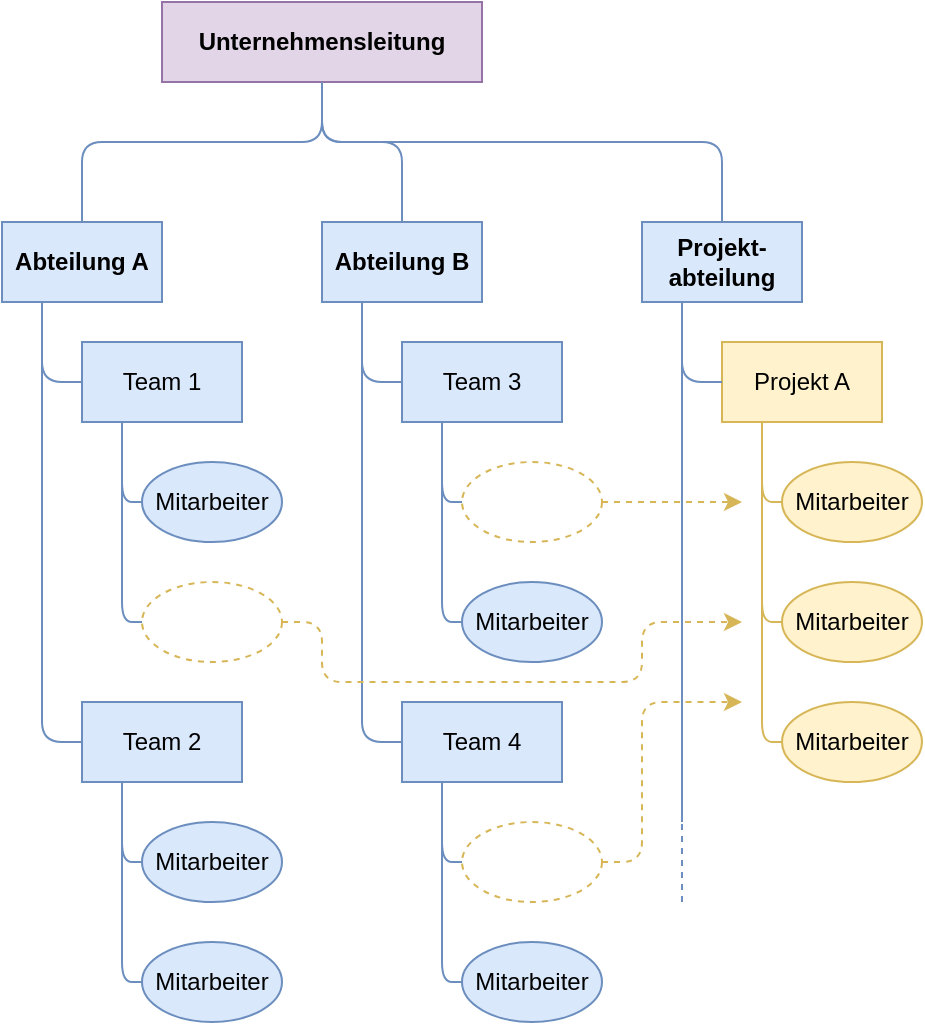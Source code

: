 <mxfile compressed="false" version="14.4.2" type="device">
  <diagram id="f7sTP2X1FfvYCHsvGPor" name="Seite-1">
    <mxGraphModel dx="769" dy="484" grid="1" gridSize="10" guides="1" tooltips="1" connect="1" arrows="1" fold="1" page="1" pageScale="1" pageWidth="827" pageHeight="1169" math="0" shadow="0">
      <root>
        <mxCell id="0" />
        <mxCell id="1" parent="0" />
        <mxCell id="AyjH158HO-UM74ihSk_F-1" value="Abteilung A" style="rounded=0;whiteSpace=wrap;html=1;fillColor=#dae8fc;strokeColor=#6c8ebf;fontStyle=1" parent="1" vertex="1">
          <mxGeometry x="200" y="160" width="80" height="40" as="geometry" />
        </mxCell>
        <mxCell id="AyjH158HO-UM74ihSk_F-7" value="Team 1" style="rounded=0;whiteSpace=wrap;html=1;fillColor=#dae8fc;strokeColor=#6c8ebf;" parent="1" vertex="1">
          <mxGeometry x="240" y="220" width="80" height="40" as="geometry" />
        </mxCell>
        <mxCell id="AyjH158HO-UM74ihSk_F-11" value="" style="endArrow=none;html=1;fillColor=#dae8fc;strokeColor=#6c8ebf;entryX=0.5;entryY=1;entryDx=0;entryDy=0;exitX=0.5;exitY=0;exitDx=0;exitDy=0;" parent="1" source="AyjH158HO-UM74ihSk_F-1" target="90zQIXAup5cF0TCFjZJC-1" edge="1">
          <mxGeometry width="50" height="50" relative="1" as="geometry">
            <mxPoint x="360" y="120" as="sourcePoint" />
            <mxPoint x="360" y="90" as="targetPoint" />
            <Array as="points">
              <mxPoint x="240" y="120" />
              <mxPoint x="360" y="120" />
            </Array>
          </mxGeometry>
        </mxCell>
        <mxCell id="AyjH158HO-UM74ihSk_F-19" value="Mitarbeiter" style="ellipse;whiteSpace=wrap;html=1;fillColor=#dae8fc;strokeColor=#6c8ebf;" parent="1" vertex="1">
          <mxGeometry x="270" y="280" width="70" height="40" as="geometry" />
        </mxCell>
        <mxCell id="AyjH158HO-UM74ihSk_F-20" value="" style="ellipse;whiteSpace=wrap;html=1;strokeColor=#d6b656;dashed=1;fillColor=none;" parent="1" vertex="1">
          <mxGeometry x="270" y="340" width="70" height="40" as="geometry" />
        </mxCell>
        <mxCell id="AyjH158HO-UM74ihSk_F-28" value="" style="endArrow=none;html=1;entryX=0.25;entryY=1;entryDx=0;entryDy=0;exitX=0;exitY=0.5;exitDx=0;exitDy=0;fillColor=#dae8fc;strokeColor=#6c8ebf;" parent="1" source="AyjH158HO-UM74ihSk_F-19" target="AyjH158HO-UM74ihSk_F-7" edge="1">
          <mxGeometry width="50" height="50" relative="1" as="geometry">
            <mxPoint x="170" y="310" as="sourcePoint" />
            <mxPoint x="220" y="260" as="targetPoint" />
            <Array as="points">
              <mxPoint x="260" y="300" />
            </Array>
          </mxGeometry>
        </mxCell>
        <mxCell id="AyjH158HO-UM74ihSk_F-29" value="" style="endArrow=none;html=1;entryX=0.25;entryY=1;entryDx=0;entryDy=0;exitX=0;exitY=0.5;exitDx=0;exitDy=0;fillColor=#dae8fc;strokeColor=#6c8ebf;" parent="1" source="AyjH158HO-UM74ihSk_F-20" target="AyjH158HO-UM74ihSk_F-7" edge="1">
          <mxGeometry width="50" height="50" relative="1" as="geometry">
            <mxPoint x="130" y="370" as="sourcePoint" />
            <mxPoint x="180" y="320" as="targetPoint" />
            <Array as="points">
              <mxPoint x="260" y="360" />
            </Array>
          </mxGeometry>
        </mxCell>
        <mxCell id="AyjH158HO-UM74ihSk_F-31" value="Team 2" style="rounded=0;whiteSpace=wrap;html=1;fillColor=#dae8fc;strokeColor=#6c8ebf;" parent="1" vertex="1">
          <mxGeometry x="240" y="400" width="80" height="40" as="geometry" />
        </mxCell>
        <mxCell id="AyjH158HO-UM74ihSk_F-32" value="Mitarbeiter" style="ellipse;whiteSpace=wrap;html=1;fillColor=#dae8fc;strokeColor=#6c8ebf;" parent="1" vertex="1">
          <mxGeometry x="270" y="460" width="70" height="40" as="geometry" />
        </mxCell>
        <mxCell id="AyjH158HO-UM74ihSk_F-33" value="Mitarbeiter" style="ellipse;whiteSpace=wrap;html=1;fillColor=#dae8fc;strokeColor=#6c8ebf;" parent="1" vertex="1">
          <mxGeometry x="270" y="520" width="70" height="40" as="geometry" />
        </mxCell>
        <mxCell id="AyjH158HO-UM74ihSk_F-37" value="" style="endArrow=none;html=1;entryX=0.25;entryY=1;entryDx=0;entryDy=0;exitX=0;exitY=0.5;exitDx=0;exitDy=0;fillColor=#dae8fc;strokeColor=#6c8ebf;" parent="1" source="AyjH158HO-UM74ihSk_F-32" target="AyjH158HO-UM74ihSk_F-31" edge="1">
          <mxGeometry width="50" height="50" relative="1" as="geometry">
            <mxPoint x="170" y="490" as="sourcePoint" />
            <mxPoint x="220" y="440" as="targetPoint" />
            <Array as="points">
              <mxPoint x="260" y="480" />
            </Array>
          </mxGeometry>
        </mxCell>
        <mxCell id="AyjH158HO-UM74ihSk_F-38" value="" style="endArrow=none;html=1;entryX=0.25;entryY=1;entryDx=0;entryDy=0;exitX=0;exitY=0.5;exitDx=0;exitDy=0;fillColor=#dae8fc;strokeColor=#6c8ebf;" parent="1" source="AyjH158HO-UM74ihSk_F-33" target="AyjH158HO-UM74ihSk_F-31" edge="1">
          <mxGeometry width="50" height="50" relative="1" as="geometry">
            <mxPoint x="130" y="550" as="sourcePoint" />
            <mxPoint x="180" y="500" as="targetPoint" />
            <Array as="points">
              <mxPoint x="260" y="540" />
            </Array>
          </mxGeometry>
        </mxCell>
        <mxCell id="90zQIXAup5cF0TCFjZJC-1" value="Unternehmensleitung" style="rounded=0;whiteSpace=wrap;html=1;fontStyle=1;fillColor=#e1d5e7;strokeColor=#9673a6;" parent="1" vertex="1">
          <mxGeometry x="280" y="50" width="160" height="40" as="geometry" />
        </mxCell>
        <mxCell id="3CFherzaUQOOI0NludU7-1" value="" style="endArrow=none;html=1;entryX=0.25;entryY=1;entryDx=0;entryDy=0;exitX=0;exitY=0.5;exitDx=0;exitDy=0;fillColor=#dae8fc;strokeColor=#6c8ebf;" parent="1" source="AyjH158HO-UM74ihSk_F-7" target="AyjH158HO-UM74ihSk_F-1" edge="1">
          <mxGeometry width="50" height="50" relative="1" as="geometry">
            <mxPoint x="150" y="310" as="sourcePoint" />
            <mxPoint x="200" y="260" as="targetPoint" />
            <Array as="points">
              <mxPoint x="220" y="240" />
            </Array>
          </mxGeometry>
        </mxCell>
        <mxCell id="3CFherzaUQOOI0NludU7-2" value="" style="endArrow=none;html=1;entryX=0.25;entryY=1;entryDx=0;entryDy=0;exitX=0;exitY=0.5;exitDx=0;exitDy=0;fillColor=#dae8fc;strokeColor=#6c8ebf;" parent="1" source="AyjH158HO-UM74ihSk_F-31" target="AyjH158HO-UM74ihSk_F-1" edge="1">
          <mxGeometry width="50" height="50" relative="1" as="geometry">
            <mxPoint x="290" y="310" as="sourcePoint" />
            <mxPoint x="340" y="260" as="targetPoint" />
            <Array as="points">
              <mxPoint x="220" y="420" />
            </Array>
          </mxGeometry>
        </mxCell>
        <mxCell id="3CFherzaUQOOI0NludU7-3" value="Abteilung B" style="rounded=0;whiteSpace=wrap;html=1;fillColor=#dae8fc;strokeColor=#6c8ebf;fontStyle=1" parent="1" vertex="1">
          <mxGeometry x="360" y="160" width="80" height="40" as="geometry" />
        </mxCell>
        <mxCell id="3CFherzaUQOOI0NludU7-4" value="Team 3" style="rounded=0;whiteSpace=wrap;html=1;fillColor=#dae8fc;strokeColor=#6c8ebf;" parent="1" vertex="1">
          <mxGeometry x="400" y="220" width="80" height="40" as="geometry" />
        </mxCell>
        <mxCell id="3CFherzaUQOOI0NludU7-5" value="" style="ellipse;whiteSpace=wrap;html=1;strokeColor=#d6b656;dashed=1;fillColor=none;" parent="1" vertex="1">
          <mxGeometry x="430" y="280" width="70" height="40" as="geometry" />
        </mxCell>
        <mxCell id="3CFherzaUQOOI0NludU7-6" value="Mitarbeiter" style="ellipse;whiteSpace=wrap;html=1;fillColor=#dae8fc;strokeColor=#6c8ebf;" parent="1" vertex="1">
          <mxGeometry x="430" y="340" width="70" height="40" as="geometry" />
        </mxCell>
        <mxCell id="3CFherzaUQOOI0NludU7-7" value="" style="endArrow=none;html=1;entryX=0.25;entryY=1;entryDx=0;entryDy=0;exitX=0;exitY=0.5;exitDx=0;exitDy=0;fillColor=#dae8fc;strokeColor=#6c8ebf;" parent="1" source="3CFherzaUQOOI0NludU7-5" target="3CFherzaUQOOI0NludU7-4" edge="1">
          <mxGeometry width="50" height="50" relative="1" as="geometry">
            <mxPoint x="330" y="310" as="sourcePoint" />
            <mxPoint x="380" y="260" as="targetPoint" />
            <Array as="points">
              <mxPoint x="420" y="300" />
            </Array>
          </mxGeometry>
        </mxCell>
        <mxCell id="3CFherzaUQOOI0NludU7-8" value="" style="endArrow=none;html=1;entryX=0.25;entryY=1;entryDx=0;entryDy=0;exitX=0;exitY=0.5;exitDx=0;exitDy=0;fillColor=#dae8fc;strokeColor=#6c8ebf;" parent="1" source="3CFherzaUQOOI0NludU7-6" target="3CFherzaUQOOI0NludU7-4" edge="1">
          <mxGeometry width="50" height="50" relative="1" as="geometry">
            <mxPoint x="290" y="370" as="sourcePoint" />
            <mxPoint x="340" y="320" as="targetPoint" />
            <Array as="points">
              <mxPoint x="420" y="360" />
            </Array>
          </mxGeometry>
        </mxCell>
        <mxCell id="3CFherzaUQOOI0NludU7-9" value="Team 4" style="rounded=0;whiteSpace=wrap;html=1;fillColor=#dae8fc;strokeColor=#6c8ebf;" parent="1" vertex="1">
          <mxGeometry x="400" y="400" width="80" height="40" as="geometry" />
        </mxCell>
        <mxCell id="3CFherzaUQOOI0NludU7-10" value="" style="ellipse;whiteSpace=wrap;html=1;strokeColor=#d6b656;dashed=1;fillColor=none;" parent="1" vertex="1">
          <mxGeometry x="430" y="460" width="70" height="40" as="geometry" />
        </mxCell>
        <mxCell id="3CFherzaUQOOI0NludU7-11" value="Mitarbeiter" style="ellipse;whiteSpace=wrap;html=1;fillColor=#dae8fc;strokeColor=#6c8ebf;" parent="1" vertex="1">
          <mxGeometry x="430" y="520" width="70" height="40" as="geometry" />
        </mxCell>
        <mxCell id="3CFherzaUQOOI0NludU7-12" value="" style="endArrow=none;html=1;entryX=0.25;entryY=1;entryDx=0;entryDy=0;exitX=0;exitY=0.5;exitDx=0;exitDy=0;fillColor=#dae8fc;strokeColor=#6c8ebf;" parent="1" source="3CFherzaUQOOI0NludU7-10" target="3CFherzaUQOOI0NludU7-9" edge="1">
          <mxGeometry width="50" height="50" relative="1" as="geometry">
            <mxPoint x="330" y="490" as="sourcePoint" />
            <mxPoint x="380" y="440" as="targetPoint" />
            <Array as="points">
              <mxPoint x="420" y="480" />
            </Array>
          </mxGeometry>
        </mxCell>
        <mxCell id="3CFherzaUQOOI0NludU7-13" value="" style="endArrow=none;html=1;entryX=0.25;entryY=1;entryDx=0;entryDy=0;exitX=0;exitY=0.5;exitDx=0;exitDy=0;fillColor=#dae8fc;strokeColor=#6c8ebf;" parent="1" source="3CFherzaUQOOI0NludU7-11" target="3CFherzaUQOOI0NludU7-9" edge="1">
          <mxGeometry width="50" height="50" relative="1" as="geometry">
            <mxPoint x="290" y="550" as="sourcePoint" />
            <mxPoint x="340" y="500" as="targetPoint" />
            <Array as="points">
              <mxPoint x="420" y="540" />
            </Array>
          </mxGeometry>
        </mxCell>
        <mxCell id="3CFherzaUQOOI0NludU7-14" value="" style="endArrow=none;html=1;entryX=0.25;entryY=1;entryDx=0;entryDy=0;exitX=0;exitY=0.5;exitDx=0;exitDy=0;fillColor=#dae8fc;strokeColor=#6c8ebf;" parent="1" source="3CFherzaUQOOI0NludU7-4" target="3CFherzaUQOOI0NludU7-3" edge="1">
          <mxGeometry width="50" height="50" relative="1" as="geometry">
            <mxPoint x="310" y="310" as="sourcePoint" />
            <mxPoint x="360" y="260" as="targetPoint" />
            <Array as="points">
              <mxPoint x="380" y="240" />
            </Array>
          </mxGeometry>
        </mxCell>
        <mxCell id="3CFherzaUQOOI0NludU7-15" value="" style="endArrow=none;html=1;entryX=0.25;entryY=1;entryDx=0;entryDy=0;exitX=0;exitY=0.5;exitDx=0;exitDy=0;fillColor=#dae8fc;strokeColor=#6c8ebf;" parent="1" source="3CFherzaUQOOI0NludU7-9" target="3CFherzaUQOOI0NludU7-3" edge="1">
          <mxGeometry width="50" height="50" relative="1" as="geometry">
            <mxPoint x="450" y="310" as="sourcePoint" />
            <mxPoint x="500" y="260" as="targetPoint" />
            <Array as="points">
              <mxPoint x="380" y="420" />
            </Array>
          </mxGeometry>
        </mxCell>
        <mxCell id="3CFherzaUQOOI0NludU7-16" value="Projekt-&lt;br&gt;abteilung" style="rounded=0;whiteSpace=wrap;html=1;fillColor=#dae8fc;strokeColor=#6c8ebf;fontStyle=1" parent="1" vertex="1">
          <mxGeometry x="520" y="160" width="80" height="40" as="geometry" />
        </mxCell>
        <mxCell id="3CFherzaUQOOI0NludU7-17" value="Projekt A" style="rounded=0;whiteSpace=wrap;html=1;fillColor=#fff2cc;strokeColor=#d6b656;" parent="1" vertex="1">
          <mxGeometry x="560" y="220" width="80" height="40" as="geometry" />
        </mxCell>
        <mxCell id="3CFherzaUQOOI0NludU7-18" value="Mitarbeiter" style="ellipse;whiteSpace=wrap;html=1;fillColor=#fff2cc;strokeColor=#d6b656;" parent="1" vertex="1">
          <mxGeometry x="590" y="280" width="70" height="40" as="geometry" />
        </mxCell>
        <mxCell id="3CFherzaUQOOI0NludU7-19" value="Mitarbeiter" style="ellipse;whiteSpace=wrap;html=1;fillColor=#fff2cc;strokeColor=#d6b656;" parent="1" vertex="1">
          <mxGeometry x="590" y="340" width="70" height="40" as="geometry" />
        </mxCell>
        <mxCell id="3CFherzaUQOOI0NludU7-20" value="" style="endArrow=none;html=1;entryX=0.25;entryY=1;entryDx=0;entryDy=0;exitX=0;exitY=0.5;exitDx=0;exitDy=0;fillColor=#fff2cc;strokeColor=#d6b656;" parent="1" source="3CFherzaUQOOI0NludU7-18" target="3CFherzaUQOOI0NludU7-17" edge="1">
          <mxGeometry width="50" height="50" relative="1" as="geometry">
            <mxPoint x="490" y="310" as="sourcePoint" />
            <mxPoint x="540" y="260" as="targetPoint" />
            <Array as="points">
              <mxPoint x="580" y="300" />
            </Array>
          </mxGeometry>
        </mxCell>
        <mxCell id="3CFherzaUQOOI0NludU7-21" value="" style="endArrow=none;html=1;entryX=0.25;entryY=1;entryDx=0;entryDy=0;exitX=0;exitY=0.5;exitDx=0;exitDy=0;fillColor=#fff2cc;strokeColor=#d6b656;" parent="1" source="3CFherzaUQOOI0NludU7-19" target="3CFherzaUQOOI0NludU7-17" edge="1">
          <mxGeometry width="50" height="50" relative="1" as="geometry">
            <mxPoint x="450" y="370" as="sourcePoint" />
            <mxPoint x="500" y="320" as="targetPoint" />
            <Array as="points">
              <mxPoint x="580" y="360" />
            </Array>
          </mxGeometry>
        </mxCell>
        <mxCell id="3CFherzaUQOOI0NludU7-27" value="" style="endArrow=none;html=1;entryX=0.25;entryY=1;entryDx=0;entryDy=0;exitX=0;exitY=0.5;exitDx=0;exitDy=0;fillColor=#dae8fc;strokeColor=#6c8ebf;" parent="1" source="3CFherzaUQOOI0NludU7-17" target="3CFherzaUQOOI0NludU7-16" edge="1">
          <mxGeometry width="50" height="50" relative="1" as="geometry">
            <mxPoint x="470" y="310" as="sourcePoint" />
            <mxPoint x="520" y="260" as="targetPoint" />
            <Array as="points">
              <mxPoint x="540" y="240" />
            </Array>
          </mxGeometry>
        </mxCell>
        <mxCell id="3CFherzaUQOOI0NludU7-29" value="" style="endArrow=none;html=1;fillColor=#dae8fc;strokeColor=#6c8ebf;exitX=0.5;exitY=0;exitDx=0;exitDy=0;entryX=0.5;entryY=1;entryDx=0;entryDy=0;" parent="1" source="3CFherzaUQOOI0NludU7-3" target="90zQIXAup5cF0TCFjZJC-1" edge="1">
          <mxGeometry width="50" height="50" relative="1" as="geometry">
            <mxPoint x="500" y="70" as="sourcePoint" />
            <mxPoint x="550" y="20" as="targetPoint" />
            <Array as="points">
              <mxPoint x="400" y="120" />
              <mxPoint x="360" y="120" />
            </Array>
          </mxGeometry>
        </mxCell>
        <mxCell id="3CFherzaUQOOI0NludU7-30" value="" style="endArrow=none;html=1;fillColor=#dae8fc;strokeColor=#6c8ebf;entryX=0.5;entryY=0;entryDx=0;entryDy=0;exitX=0.5;exitY=1;exitDx=0;exitDy=0;" parent="1" source="90zQIXAup5cF0TCFjZJC-1" target="3CFherzaUQOOI0NludU7-16" edge="1">
          <mxGeometry width="50" height="50" relative="1" as="geometry">
            <mxPoint x="470" y="120" as="sourcePoint" />
            <mxPoint x="520" y="70" as="targetPoint" />
            <Array as="points">
              <mxPoint x="360" y="120" />
              <mxPoint x="560" y="120" />
            </Array>
          </mxGeometry>
        </mxCell>
        <mxCell id="8-ZtwvX9AySo6sfU6Z8m-1" value="Mitarbeiter" style="ellipse;whiteSpace=wrap;html=1;fillColor=#fff2cc;strokeColor=#d6b656;" vertex="1" parent="1">
          <mxGeometry x="590" y="400" width="70" height="40" as="geometry" />
        </mxCell>
        <mxCell id="8-ZtwvX9AySo6sfU6Z8m-2" value="" style="endArrow=none;html=1;entryX=0.25;entryY=1;entryDx=0;entryDy=0;fillColor=#fff2cc;strokeColor=#d6b656;exitX=0;exitY=0.5;exitDx=0;exitDy=0;" edge="1" parent="1" source="8-ZtwvX9AySo6sfU6Z8m-1" target="3CFherzaUQOOI0NludU7-17">
          <mxGeometry width="50" height="50" relative="1" as="geometry">
            <mxPoint x="640" y="540" as="sourcePoint" />
            <mxPoint x="690" y="490" as="targetPoint" />
            <Array as="points">
              <mxPoint x="580" y="420" />
            </Array>
          </mxGeometry>
        </mxCell>
        <mxCell id="8-ZtwvX9AySo6sfU6Z8m-3" value="" style="endArrow=none;html=1;fillColor=#dae8fc;strokeColor=#6c8ebf;entryX=0.25;entryY=1;entryDx=0;entryDy=0;" edge="1" parent="1" target="3CFherzaUQOOI0NludU7-16">
          <mxGeometry width="50" height="50" relative="1" as="geometry">
            <mxPoint x="540" y="460" as="sourcePoint" />
            <mxPoint x="610" y="500" as="targetPoint" />
          </mxGeometry>
        </mxCell>
        <mxCell id="8-ZtwvX9AySo6sfU6Z8m-4" value="" style="endArrow=none;html=1;fillColor=#dae8fc;strokeColor=#6c8ebf;dashed=1;" edge="1" parent="1">
          <mxGeometry width="50" height="50" relative="1" as="geometry">
            <mxPoint x="540" y="500" as="sourcePoint" />
            <mxPoint x="540" y="460" as="targetPoint" />
          </mxGeometry>
        </mxCell>
        <mxCell id="8-ZtwvX9AySo6sfU6Z8m-5" value="" style="endArrow=classic;html=1;exitX=1;exitY=0.5;exitDx=0;exitDy=0;fillColor=#fff2cc;strokeColor=#d6b656;dashed=1;" edge="1" parent="1" source="3CFherzaUQOOI0NludU7-5">
          <mxGeometry width="50" height="50" relative="1" as="geometry">
            <mxPoint x="710" y="290" as="sourcePoint" />
            <mxPoint x="570" y="300" as="targetPoint" />
          </mxGeometry>
        </mxCell>
        <mxCell id="8-ZtwvX9AySo6sfU6Z8m-6" value="" style="endArrow=classic;html=1;dashed=1;exitX=1;exitY=0.5;exitDx=0;exitDy=0;fillColor=#fff2cc;strokeColor=#d6b656;" edge="1" parent="1" source="AyjH158HO-UM74ihSk_F-20">
          <mxGeometry width="50" height="50" relative="1" as="geometry">
            <mxPoint x="610" y="540" as="sourcePoint" />
            <mxPoint x="570" y="360" as="targetPoint" />
            <Array as="points">
              <mxPoint x="360" y="360" />
              <mxPoint x="360" y="390" />
              <mxPoint x="520" y="390" />
              <mxPoint x="520" y="360" />
            </Array>
          </mxGeometry>
        </mxCell>
        <mxCell id="8-ZtwvX9AySo6sfU6Z8m-7" value="" style="endArrow=classic;html=1;dashed=1;exitX=1;exitY=0.5;exitDx=0;exitDy=0;fillColor=#fff2cc;strokeColor=#d6b656;" edge="1" parent="1" source="3CFherzaUQOOI0NludU7-10">
          <mxGeometry width="50" height="50" relative="1" as="geometry">
            <mxPoint x="670" y="520" as="sourcePoint" />
            <mxPoint x="570" y="400" as="targetPoint" />
            <Array as="points">
              <mxPoint x="520" y="480" />
              <mxPoint x="520" y="400" />
            </Array>
          </mxGeometry>
        </mxCell>
      </root>
    </mxGraphModel>
  </diagram>
</mxfile>

